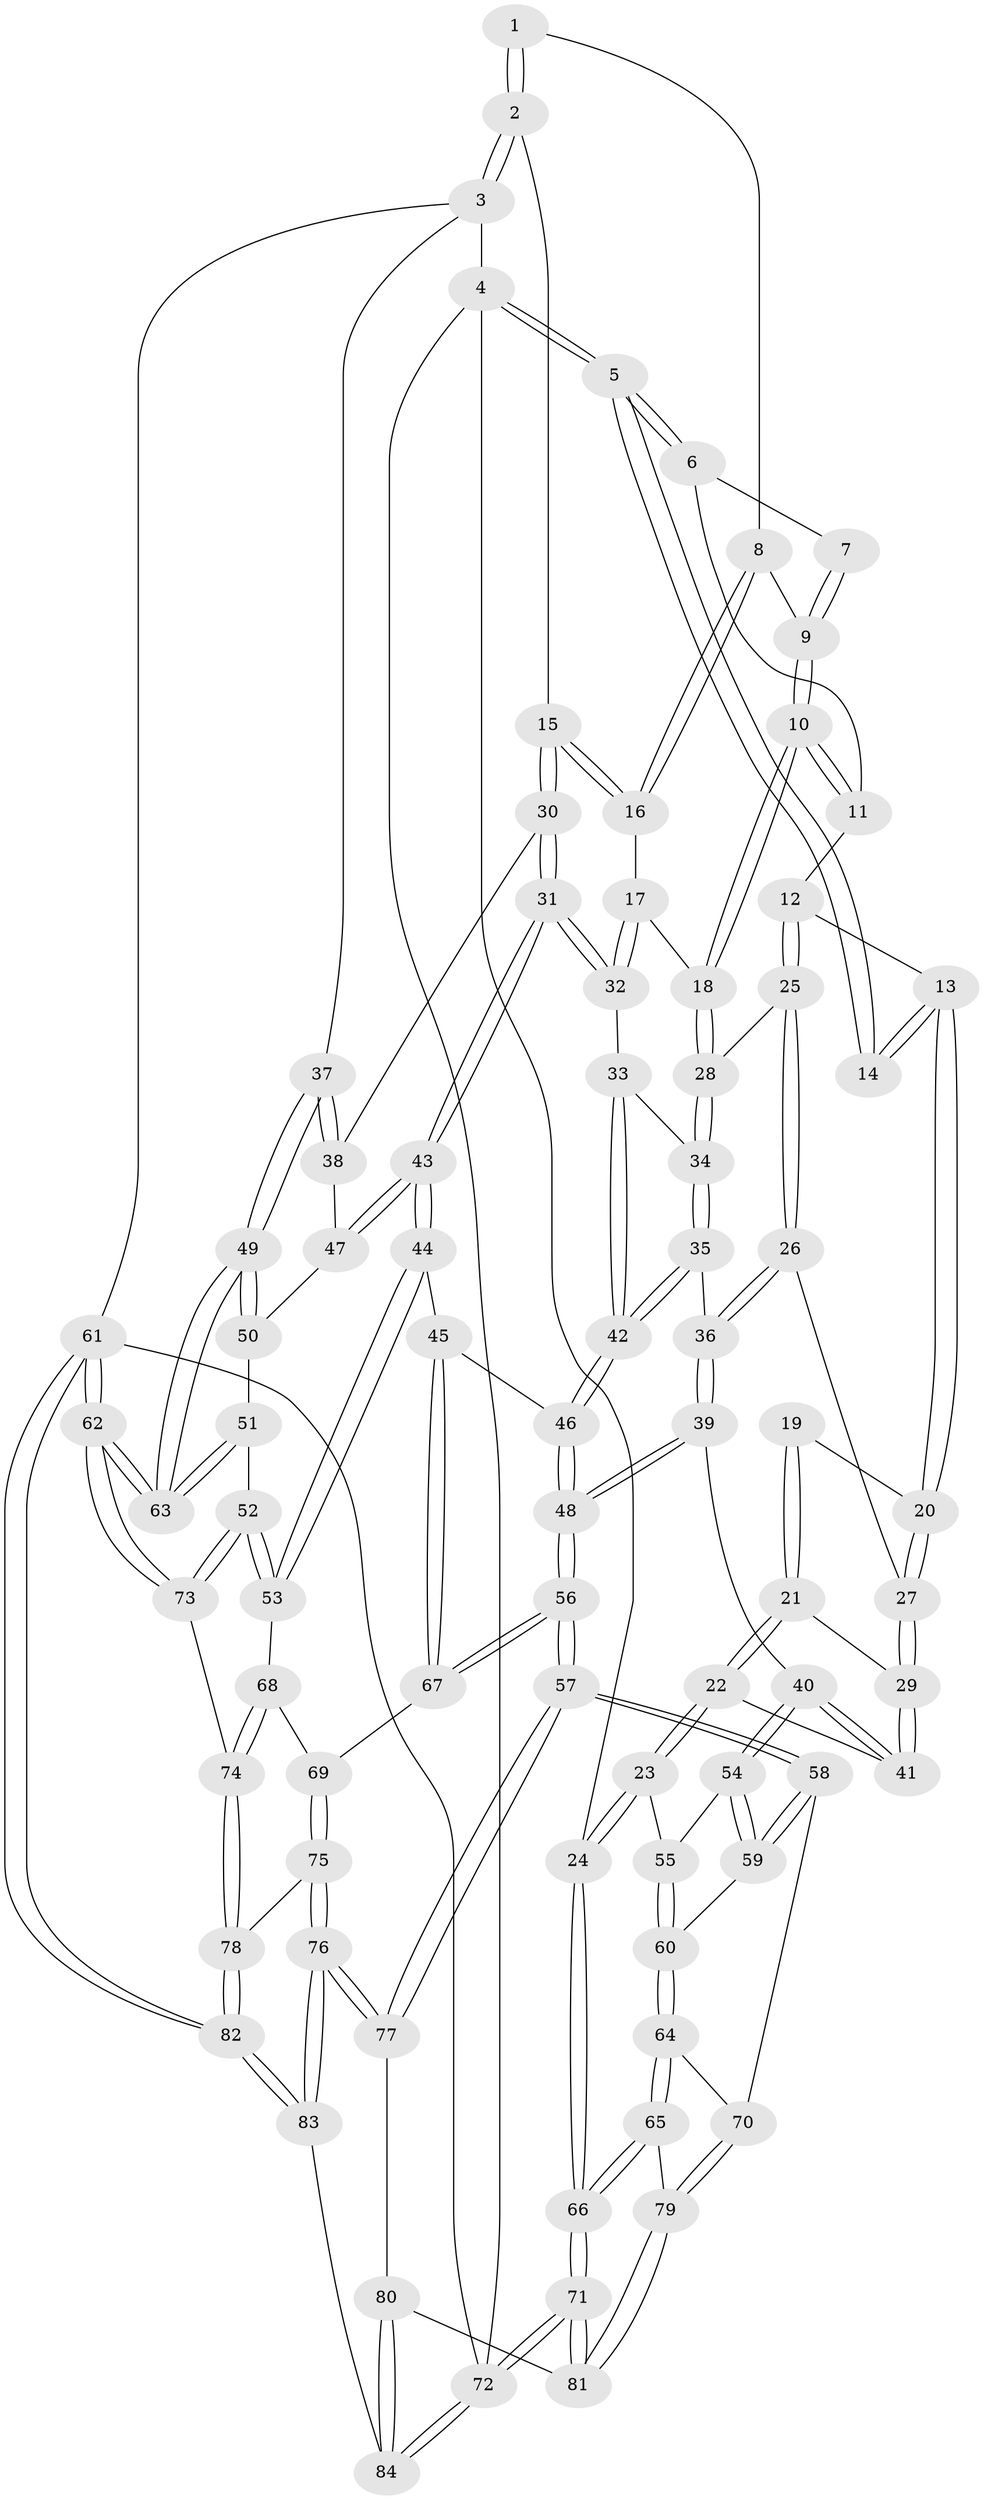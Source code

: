 // Generated by graph-tools (version 1.1) at 2025/51/03/09/25 03:51:11]
// undirected, 84 vertices, 207 edges
graph export_dot {
graph [start="1"]
  node [color=gray90,style=filled];
  1 [pos="+0.8826262688176768+0"];
  2 [pos="+1+0"];
  3 [pos="+1+0"];
  4 [pos="+0+0"];
  5 [pos="+0+0"];
  6 [pos="+0.13329553784735643+0"];
  7 [pos="+0.44262753570949137+0"];
  8 [pos="+0.648009469805309+0.08501601091460537"];
  9 [pos="+0.4709964247338194+0.010707331558281501"];
  10 [pos="+0.4413679540672099+0.11984036309489637"];
  11 [pos="+0.2934602178139989+0.10274485308918081"];
  12 [pos="+0.2208647159403413+0.1486532412085719"];
  13 [pos="+0.2054442252445824+0.1361392792023423"];
  14 [pos="+0+0"];
  15 [pos="+0.7986090864848362+0.19305782272530114"];
  16 [pos="+0.709128936156447+0.17366612472143647"];
  17 [pos="+0.589768709225554+0.22654361172082696"];
  18 [pos="+0.4470417531691257+0.20194061682548073"];
  19 [pos="+0.061919178037492056+0.11122817444066091"];
  20 [pos="+0.12950647944670624+0.19492120278131372"];
  21 [pos="+0.07052148579759786+0.3279589700886442"];
  22 [pos="+0+0.36666412342935356"];
  23 [pos="+0+0.3914191353361507"];
  24 [pos="+0+0.3904497224536775"];
  25 [pos="+0.25103096490619736+0.25435444319142475"];
  26 [pos="+0.19107905370962291+0.31645485330972584"];
  27 [pos="+0.14664547739053807+0.31441939045616696"];
  28 [pos="+0.4264705699133614+0.2349119895525864"];
  29 [pos="+0.07774802769095886+0.3281058241271475"];
  30 [pos="+0.8064873420412056+0.2456742144100825"];
  31 [pos="+0.7137338968580274+0.41541968425892145"];
  32 [pos="+0.625685466268661+0.3691187566656211"];
  33 [pos="+0.5413386018061354+0.38371038151900305"];
  34 [pos="+0.4294523072951016+0.26016266189668924"];
  35 [pos="+0.3851817041905301+0.3985649132500306"];
  36 [pos="+0.25998776981294214+0.44089764756510724"];
  37 [pos="+1+0.382979729321944"];
  38 [pos="+0.9511749401684058+0.35470255430539444"];
  39 [pos="+0.25863182199047685+0.44744240617789477"];
  40 [pos="+0.158071947617783+0.5276432445298223"];
  41 [pos="+0.13927193560425805+0.49697205064623284"];
  42 [pos="+0.4821665409825945+0.5156747049052973"];
  43 [pos="+0.7243745508471793+0.473620096139195"];
  44 [pos="+0.6945925597861194+0.5431784029075044"];
  45 [pos="+0.6771682594162299+0.5528884405181038"];
  46 [pos="+0.4867769627378647+0.5399904719666502"];
  47 [pos="+0.8520679471814748+0.47473413780426055"];
  48 [pos="+0.38885423576569494+0.6585757374109696"];
  49 [pos="+1+0.549883932120196"];
  50 [pos="+0.8744839982870432+0.49542218425938617"];
  51 [pos="+0.8983342017045245+0.6670615474568846"];
  52 [pos="+0.8625197633305122+0.6914028292630338"];
  53 [pos="+0.8362366338541344+0.6735959487033372"];
  54 [pos="+0.1533291951469663+0.5371224031553966"];
  55 [pos="+0+0.5149878349912926"];
  56 [pos="+0.37022546124707806+0.7240866556974137"];
  57 [pos="+0.36065497735858393+0.7396190993709529"];
  58 [pos="+0.2757538316214295+0.7218094732759774"];
  59 [pos="+0.15870022416595309+0.5923848985865701"];
  60 [pos="+0.06266082692794024+0.6378750888449667"];
  61 [pos="+1+1"];
  62 [pos="+1+1"];
  63 [pos="+1+0.5816907339819529"];
  64 [pos="+0+0.7474892435822528"];
  65 [pos="+0+0.7643629699824349"];
  66 [pos="+0+0.7899059484133312"];
  67 [pos="+0.634815968128382+0.7005642185534281"];
  68 [pos="+0.7125472919309881+0.7147836492558057"];
  69 [pos="+0.6386670731930385+0.708606583013888"];
  70 [pos="+0.203447274299626+0.7467011641580485"];
  71 [pos="+0+1"];
  72 [pos="+0+1"];
  73 [pos="+0.8535274719225732+0.7699074343459197"];
  74 [pos="+0.7863995096304153+0.8248419655911947"];
  75 [pos="+0.670131439649929+0.877627767709699"];
  76 [pos="+0.5747199785556912+0.9595827304683002"];
  77 [pos="+0.37362489639542956+0.7931549337931015"];
  78 [pos="+0.7484471393006195+0.8612174709068536"];
  79 [pos="+0.11255436009820437+0.9000551470341245"];
  80 [pos="+0.23022204540001487+1"];
  81 [pos="+0.11769469291548977+0.9145318023246882"];
  82 [pos="+1+1"];
  83 [pos="+0.58114423251718+1"];
  84 [pos="+0.22237467347634493+1"];
  1 -- 2;
  1 -- 2;
  1 -- 8;
  2 -- 3;
  2 -- 3;
  2 -- 15;
  3 -- 4;
  3 -- 37;
  3 -- 61;
  4 -- 5;
  4 -- 5;
  4 -- 24;
  4 -- 72;
  5 -- 6;
  5 -- 6;
  5 -- 14;
  5 -- 14;
  6 -- 7;
  6 -- 11;
  7 -- 9;
  7 -- 9;
  8 -- 9;
  8 -- 16;
  8 -- 16;
  9 -- 10;
  9 -- 10;
  10 -- 11;
  10 -- 11;
  10 -- 18;
  10 -- 18;
  11 -- 12;
  12 -- 13;
  12 -- 25;
  12 -- 25;
  13 -- 14;
  13 -- 14;
  13 -- 20;
  13 -- 20;
  15 -- 16;
  15 -- 16;
  15 -- 30;
  15 -- 30;
  16 -- 17;
  17 -- 18;
  17 -- 32;
  17 -- 32;
  18 -- 28;
  18 -- 28;
  19 -- 20;
  19 -- 21;
  19 -- 21;
  20 -- 27;
  20 -- 27;
  21 -- 22;
  21 -- 22;
  21 -- 29;
  22 -- 23;
  22 -- 23;
  22 -- 41;
  23 -- 24;
  23 -- 24;
  23 -- 55;
  24 -- 66;
  24 -- 66;
  25 -- 26;
  25 -- 26;
  25 -- 28;
  26 -- 27;
  26 -- 36;
  26 -- 36;
  27 -- 29;
  27 -- 29;
  28 -- 34;
  28 -- 34;
  29 -- 41;
  29 -- 41;
  30 -- 31;
  30 -- 31;
  30 -- 38;
  31 -- 32;
  31 -- 32;
  31 -- 43;
  31 -- 43;
  32 -- 33;
  33 -- 34;
  33 -- 42;
  33 -- 42;
  34 -- 35;
  34 -- 35;
  35 -- 36;
  35 -- 42;
  35 -- 42;
  36 -- 39;
  36 -- 39;
  37 -- 38;
  37 -- 38;
  37 -- 49;
  37 -- 49;
  38 -- 47;
  39 -- 40;
  39 -- 48;
  39 -- 48;
  40 -- 41;
  40 -- 41;
  40 -- 54;
  40 -- 54;
  42 -- 46;
  42 -- 46;
  43 -- 44;
  43 -- 44;
  43 -- 47;
  43 -- 47;
  44 -- 45;
  44 -- 53;
  44 -- 53;
  45 -- 46;
  45 -- 67;
  45 -- 67;
  46 -- 48;
  46 -- 48;
  47 -- 50;
  48 -- 56;
  48 -- 56;
  49 -- 50;
  49 -- 50;
  49 -- 63;
  49 -- 63;
  50 -- 51;
  51 -- 52;
  51 -- 63;
  51 -- 63;
  52 -- 53;
  52 -- 53;
  52 -- 73;
  52 -- 73;
  53 -- 68;
  54 -- 55;
  54 -- 59;
  54 -- 59;
  55 -- 60;
  55 -- 60;
  56 -- 57;
  56 -- 57;
  56 -- 67;
  56 -- 67;
  57 -- 58;
  57 -- 58;
  57 -- 77;
  57 -- 77;
  58 -- 59;
  58 -- 59;
  58 -- 70;
  59 -- 60;
  60 -- 64;
  60 -- 64;
  61 -- 62;
  61 -- 62;
  61 -- 82;
  61 -- 82;
  61 -- 72;
  62 -- 63;
  62 -- 63;
  62 -- 73;
  62 -- 73;
  64 -- 65;
  64 -- 65;
  64 -- 70;
  65 -- 66;
  65 -- 66;
  65 -- 79;
  66 -- 71;
  66 -- 71;
  67 -- 69;
  68 -- 69;
  68 -- 74;
  68 -- 74;
  69 -- 75;
  69 -- 75;
  70 -- 79;
  70 -- 79;
  71 -- 72;
  71 -- 72;
  71 -- 81;
  71 -- 81;
  72 -- 84;
  72 -- 84;
  73 -- 74;
  74 -- 78;
  74 -- 78;
  75 -- 76;
  75 -- 76;
  75 -- 78;
  76 -- 77;
  76 -- 77;
  76 -- 83;
  76 -- 83;
  77 -- 80;
  78 -- 82;
  78 -- 82;
  79 -- 81;
  79 -- 81;
  80 -- 81;
  80 -- 84;
  80 -- 84;
  82 -- 83;
  82 -- 83;
  83 -- 84;
}
